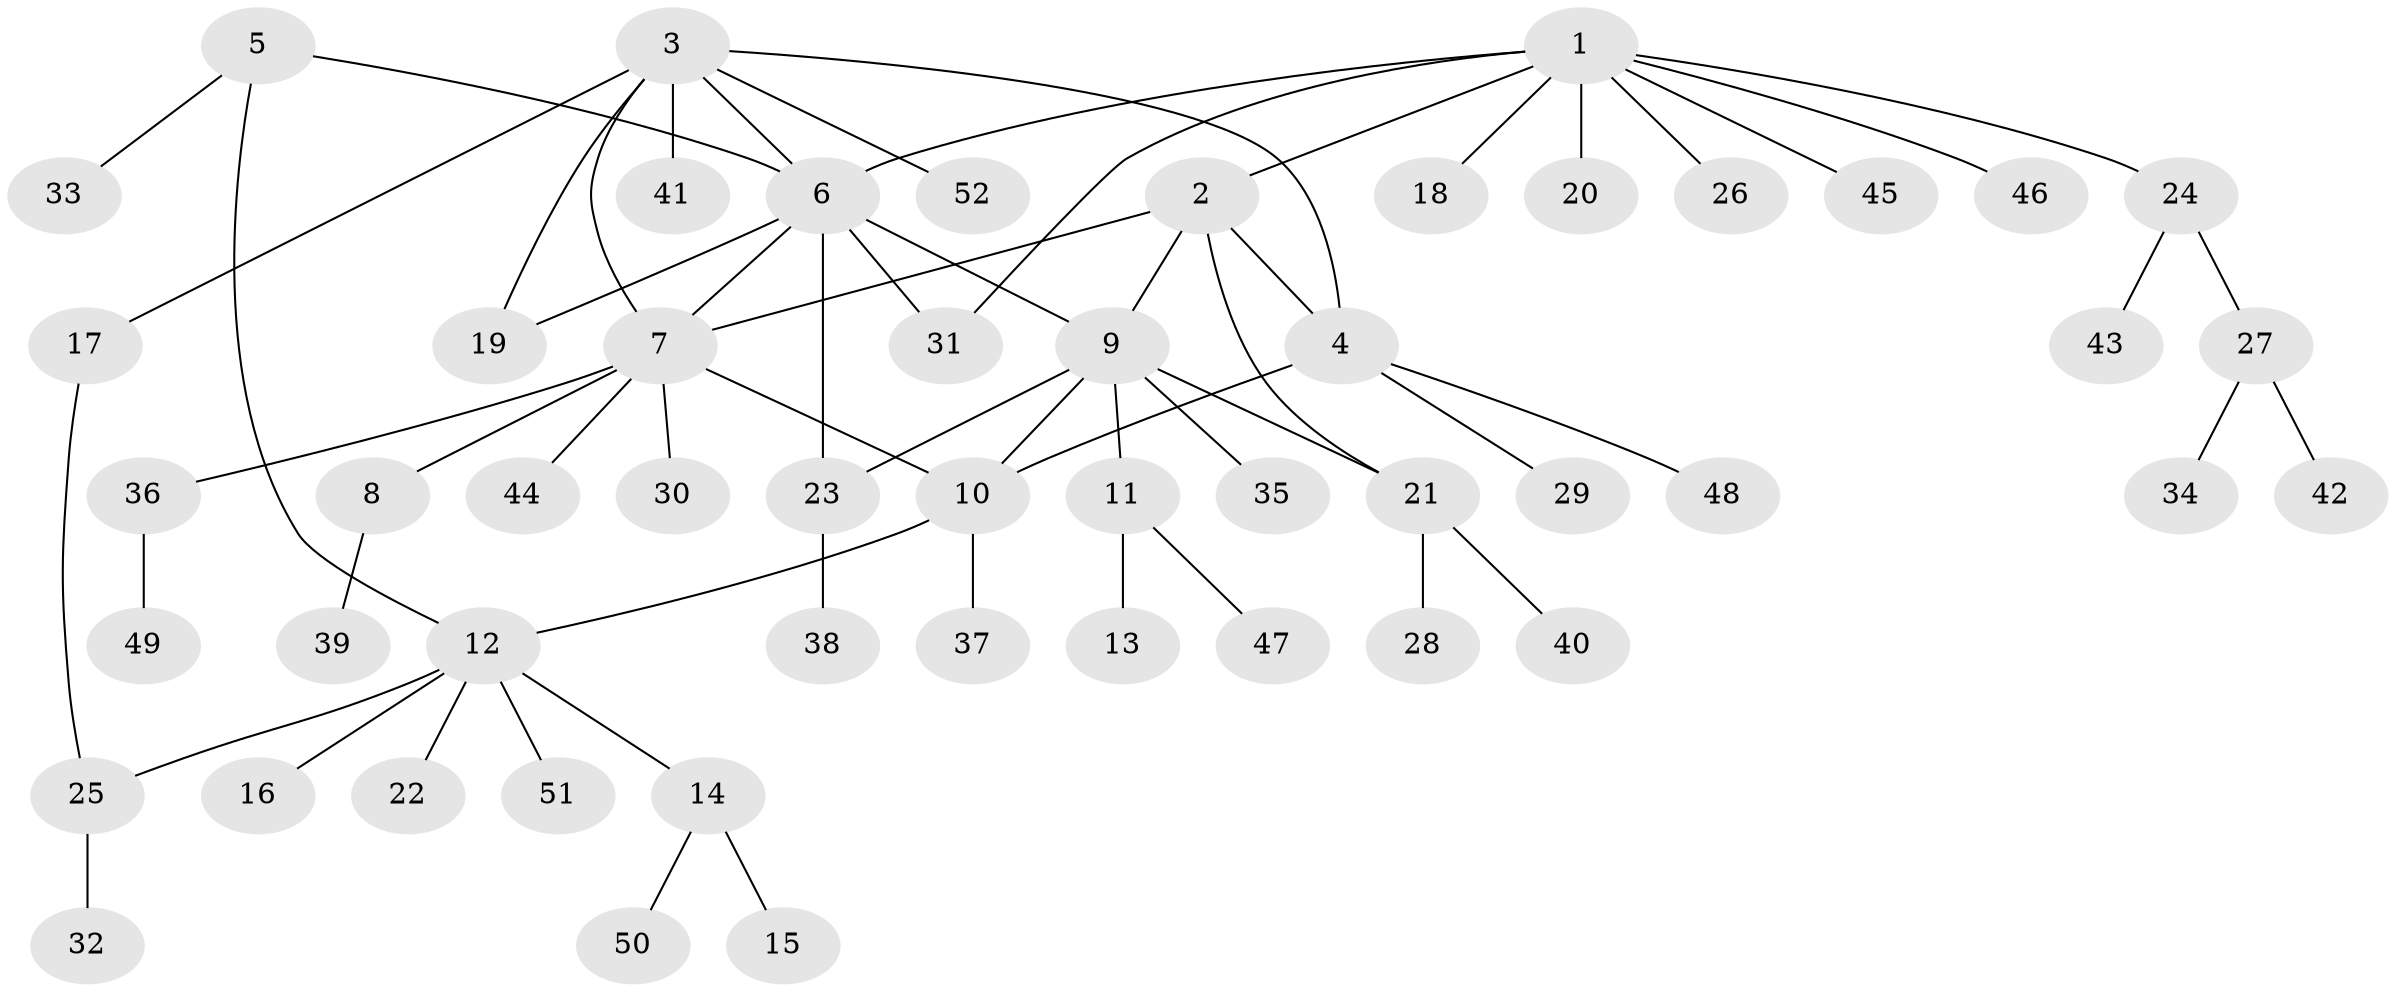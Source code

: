 // Generated by graph-tools (version 1.1) at 2025/55/03/09/25 04:55:44]
// undirected, 52 vertices, 63 edges
graph export_dot {
graph [start="1"]
  node [color=gray90,style=filled];
  1;
  2;
  3;
  4;
  5;
  6;
  7;
  8;
  9;
  10;
  11;
  12;
  13;
  14;
  15;
  16;
  17;
  18;
  19;
  20;
  21;
  22;
  23;
  24;
  25;
  26;
  27;
  28;
  29;
  30;
  31;
  32;
  33;
  34;
  35;
  36;
  37;
  38;
  39;
  40;
  41;
  42;
  43;
  44;
  45;
  46;
  47;
  48;
  49;
  50;
  51;
  52;
  1 -- 2;
  1 -- 6;
  1 -- 18;
  1 -- 20;
  1 -- 24;
  1 -- 26;
  1 -- 31;
  1 -- 45;
  1 -- 46;
  2 -- 4;
  2 -- 7;
  2 -- 9;
  2 -- 21;
  3 -- 4;
  3 -- 6;
  3 -- 7;
  3 -- 17;
  3 -- 19;
  3 -- 41;
  3 -- 52;
  4 -- 10;
  4 -- 29;
  4 -- 48;
  5 -- 6;
  5 -- 12;
  5 -- 33;
  6 -- 7;
  6 -- 9;
  6 -- 19;
  6 -- 23;
  6 -- 31;
  7 -- 8;
  7 -- 10;
  7 -- 30;
  7 -- 36;
  7 -- 44;
  8 -- 39;
  9 -- 10;
  9 -- 11;
  9 -- 21;
  9 -- 23;
  9 -- 35;
  10 -- 12;
  10 -- 37;
  11 -- 13;
  11 -- 47;
  12 -- 14;
  12 -- 16;
  12 -- 22;
  12 -- 25;
  12 -- 51;
  14 -- 15;
  14 -- 50;
  17 -- 25;
  21 -- 28;
  21 -- 40;
  23 -- 38;
  24 -- 27;
  24 -- 43;
  25 -- 32;
  27 -- 34;
  27 -- 42;
  36 -- 49;
}
